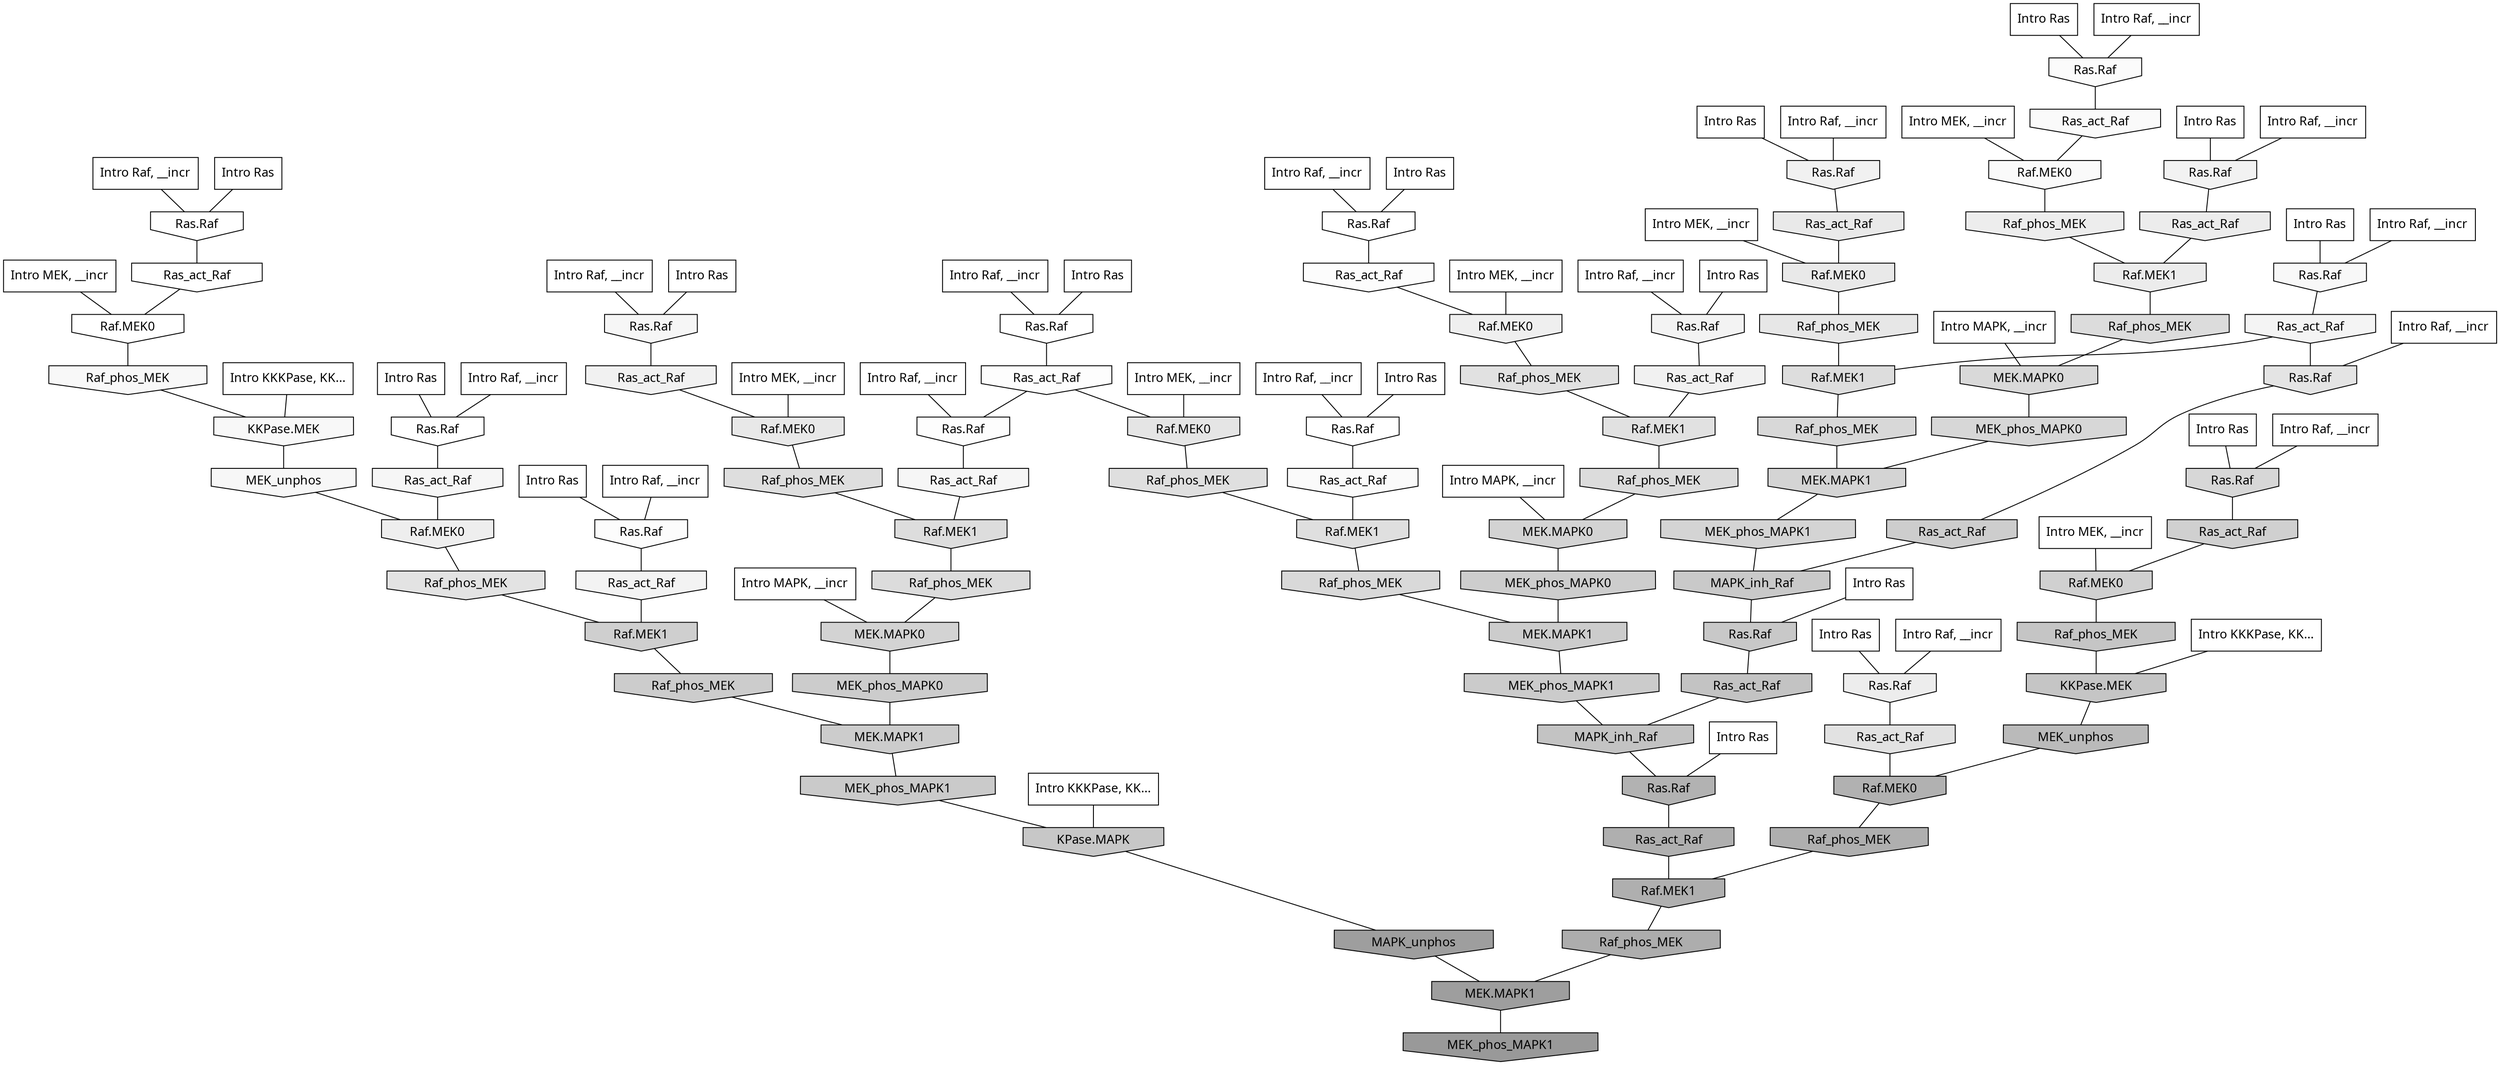 digraph G{
  rankdir="TB";
  ranksep=0.30;
  node [fontname="CMU Serif"];
  edge [fontname="CMU Serif"];
  
  0 [label="Intro Ras", shape=rectangle, style=filled, fillcolor="0.000 0.000 1.000"]
  
  6 [label="Intro Ras", shape=rectangle, style=filled, fillcolor="0.000 0.000 1.000"]
  
  10 [label="Intro Ras", shape=rectangle, style=filled, fillcolor="0.000 0.000 1.000"]
  
  13 [label="Intro Ras", shape=rectangle, style=filled, fillcolor="0.000 0.000 1.000"]
  
  19 [label="Intro Ras", shape=rectangle, style=filled, fillcolor="0.000 0.000 1.000"]
  
  29 [label="Intro Ras", shape=rectangle, style=filled, fillcolor="0.000 0.000 1.000"]
  
  31 [label="Intro Ras", shape=rectangle, style=filled, fillcolor="0.000 0.000 1.000"]
  
  35 [label="Intro Ras", shape=rectangle, style=filled, fillcolor="0.000 0.000 1.000"]
  
  37 [label="Intro Ras", shape=rectangle, style=filled, fillcolor="0.000 0.000 1.000"]
  
  44 [label="Intro Ras", shape=rectangle, style=filled, fillcolor="0.000 0.000 1.000"]
  
  60 [label="Intro Ras", shape=rectangle, style=filled, fillcolor="0.000 0.000 1.000"]
  
  71 [label="Intro Ras", shape=rectangle, style=filled, fillcolor="0.000 0.000 1.000"]
  
  72 [label="Intro Ras", shape=rectangle, style=filled, fillcolor="0.000 0.000 1.000"]
  
  78 [label="Intro Ras", shape=rectangle, style=filled, fillcolor="0.000 0.000 1.000"]
  
  84 [label="Intro Ras", shape=rectangle, style=filled, fillcolor="0.000 0.000 1.000"]
  
  89 [label="Intro Ras", shape=rectangle, style=filled, fillcolor="0.000 0.000 1.000"]
  
  112 [label="Intro Raf, __incr", shape=rectangle, style=filled, fillcolor="0.000 0.000 1.000"]
  
  170 [label="Intro Raf, __incr", shape=rectangle, style=filled, fillcolor="0.000 0.000 1.000"]
  
  192 [label="Intro Raf, __incr", shape=rectangle, style=filled, fillcolor="0.000 0.000 1.000"]
  
  298 [label="Intro Raf, __incr", shape=rectangle, style=filled, fillcolor="0.000 0.000 1.000"]
  
  308 [label="Intro Raf, __incr", shape=rectangle, style=filled, fillcolor="0.000 0.000 1.000"]
  
  379 [label="Intro Raf, __incr", shape=rectangle, style=filled, fillcolor="0.000 0.000 1.000"]
  
  394 [label="Intro Raf, __incr", shape=rectangle, style=filled, fillcolor="0.000 0.000 1.000"]
  
  438 [label="Intro Raf, __incr", shape=rectangle, style=filled, fillcolor="0.000 0.000 1.000"]
  
  510 [label="Intro Raf, __incr", shape=rectangle, style=filled, fillcolor="0.000 0.000 1.000"]
  
  549 [label="Intro Raf, __incr", shape=rectangle, style=filled, fillcolor="0.000 0.000 1.000"]
  
  668 [label="Intro Raf, __incr", shape=rectangle, style=filled, fillcolor="0.000 0.000 1.000"]
  
  815 [label="Intro Raf, __incr", shape=rectangle, style=filled, fillcolor="0.000 0.000 1.000"]
  
  873 [label="Intro Raf, __incr", shape=rectangle, style=filled, fillcolor="0.000 0.000 1.000"]
  
  1051 [label="Intro Raf, __incr", shape=rectangle, style=filled, fillcolor="0.000 0.000 1.000"]
  
  1052 [label="Intro Raf, __incr", shape=rectangle, style=filled, fillcolor="0.000 0.000 1.000"]
  
  1056 [label="Intro Raf, __incr", shape=rectangle, style=filled, fillcolor="0.000 0.000 1.000"]
  
  1176 [label="Intro MEK, __incr", shape=rectangle, style=filled, fillcolor="0.000 0.000 1.000"]
  
  1197 [label="Intro MEK, __incr", shape=rectangle, style=filled, fillcolor="0.000 0.000 1.000"]
  
  1289 [label="Intro MEK, __incr", shape=rectangle, style=filled, fillcolor="0.000 0.000 1.000"]
  
  1304 [label="Intro MEK, __incr", shape=rectangle, style=filled, fillcolor="0.000 0.000 1.000"]
  
  1313 [label="Intro MEK, __incr", shape=rectangle, style=filled, fillcolor="0.000 0.000 1.000"]
  
  1570 [label="Intro MEK, __incr", shape=rectangle, style=filled, fillcolor="0.000 0.000 1.000"]
  
  1920 [label="Intro MEK, __incr", shape=rectangle, style=filled, fillcolor="0.000 0.000 1.000"]
  
  2121 [label="Intro MAPK, __incr", shape=rectangle, style=filled, fillcolor="0.000 0.000 1.000"]
  
  2317 [label="Intro MAPK, __incr", shape=rectangle, style=filled, fillcolor="0.000 0.000 1.000"]
  
  2632 [label="Intro MAPK, __incr", shape=rectangle, style=filled, fillcolor="0.000 0.000 1.000"]
  
  3105 [label="Intro KKKPase, KK...", shape=rectangle, style=filled, fillcolor="0.000 0.000 1.000"]
  
  3128 [label="Intro KKKPase, KK...", shape=rectangle, style=filled, fillcolor="0.000 0.000 1.000"]
  
  3195 [label="Intro KKKPase, KK...", shape=rectangle, style=filled, fillcolor="0.000 0.000 1.000"]
  
  3224 [label="Ras.Raf", shape=invhouse, style=filled, fillcolor="0.000 0.000 1.000"]
  
  3234 [label="Ras.Raf", shape=invhouse, style=filled, fillcolor="0.000 0.000 1.000"]
  
  3258 [label="Ras.Raf", shape=invhouse, style=filled, fillcolor="0.000 0.000 1.000"]
  
  3262 [label="Ras.Raf", shape=invhouse, style=filled, fillcolor="0.000 0.000 1.000"]
  
  3316 [label="Ras_act_Raf", shape=invhouse, style=filled, fillcolor="0.000 0.000 0.999"]
  
  3318 [label="Raf.MEK0", shape=invhouse, style=filled, fillcolor="0.000 0.000 0.999"]
  
  3334 [label="Ras.Raf", shape=invhouse, style=filled, fillcolor="0.000 0.000 0.998"]
  
  3416 [label="Ras_act_Raf", shape=invhouse, style=filled, fillcolor="0.000 0.000 0.992"]
  
  3419 [label="Ras.Raf", shape=invhouse, style=filled, fillcolor="0.000 0.000 0.992"]
  
  3442 [label="Ras.Raf", shape=invhouse, style=filled, fillcolor="0.000 0.000 0.988"]
  
  3468 [label="Ras_act_Raf", shape=invhouse, style=filled, fillcolor="0.000 0.000 0.986"]
  
  3541 [label="Ras.Raf", shape=invhouse, style=filled, fillcolor="0.000 0.000 0.981"]
  
  3564 [label="Ras_act_Raf", shape=invhouse, style=filled, fillcolor="0.000 0.000 0.979"]
  
  3577 [label="Ras_act_Raf", shape=invhouse, style=filled, fillcolor="0.000 0.000 0.978"]
  
  3579 [label="Raf.MEK0", shape=invhouse, style=filled, fillcolor="0.000 0.000 0.978"]
  
  3713 [label="Ras.Raf", shape=invhouse, style=filled, fillcolor="0.000 0.000 0.970"]
  
  3730 [label="Raf_phos_MEK", shape=invhouse, style=filled, fillcolor="0.000 0.000 0.969"]
  
  3734 [label="KKPase.MEK", shape=invhouse, style=filled, fillcolor="0.000 0.000 0.969"]
  
  3765 [label="MEK_unphos", shape=invhouse, style=filled, fillcolor="0.000 0.000 0.968"]
  
  3906 [label="Ras_act_Raf", shape=invhouse, style=filled, fillcolor="0.000 0.000 0.962"]
  
  3951 [label="Ras.Raf", shape=invhouse, style=filled, fillcolor="0.000 0.000 0.961"]
  
  3960 [label="Ras_act_Raf", shape=invhouse, style=filled, fillcolor="0.000 0.000 0.961"]
  
  4102 [label="Ras_act_Raf", shape=invhouse, style=filled, fillcolor="0.000 0.000 0.956"]
  
  4212 [label="Ras_act_Raf", shape=invhouse, style=filled, fillcolor="0.000 0.000 0.952"]
  
  4248 [label="Ras.Raf", shape=invhouse, style=filled, fillcolor="0.000 0.000 0.950"]
  
  4345 [label="Ras.Raf", shape=invhouse, style=filled, fillcolor="0.000 0.000 0.946"]
  
  4408 [label="Ras_act_Raf", shape=invhouse, style=filled, fillcolor="0.000 0.000 0.944"]
  
  4447 [label="Ras.Raf", shape=invhouse, style=filled, fillcolor="0.000 0.000 0.943"]
  
  4448 [label="Ras_act_Raf", shape=invhouse, style=filled, fillcolor="0.000 0.000 0.943"]
  
  4711 [label="Raf.MEK0", shape=invhouse, style=filled, fillcolor="0.000 0.000 0.934"]
  
  4777 [label="Raf.MEK0", shape=invhouse, style=filled, fillcolor="0.000 0.000 0.932"]
  
  4858 [label="Raf_phos_MEK", shape=invhouse, style=filled, fillcolor="0.000 0.000 0.929"]
  
  4951 [label="Ras.Raf", shape=invhouse, style=filled, fillcolor="0.000 0.000 0.926"]
  
  4992 [label="Ras_act_Raf", shape=invhouse, style=filled, fillcolor="0.000 0.000 0.924"]
  
  4994 [label="Raf.MEK1", shape=invhouse, style=filled, fillcolor="0.000 0.000 0.924"]
  
  5391 [label="Ras_act_Raf", shape=invhouse, style=filled, fillcolor="0.000 0.000 0.913"]
  
  5393 [label="Raf.MEK0", shape=invhouse, style=filled, fillcolor="0.000 0.000 0.913"]
  
  5501 [label="Raf.MEK0", shape=invhouse, style=filled, fillcolor="0.000 0.000 0.909"]
  
  5564 [label="Raf_phos_MEK", shape=invhouse, style=filled, fillcolor="0.000 0.000 0.906"]
  
  5946 [label="Raf.MEK0", shape=invhouse, style=filled, fillcolor="0.000 0.000 0.896"]
  
  6106 [label="Ras.Raf", shape=invhouse, style=filled, fillcolor="0.000 0.000 0.891"]
  
  6260 [label="Raf_phos_MEK", shape=invhouse, style=filled, fillcolor="0.000 0.000 0.887"]
  
  6323 [label="Ras_act_Raf", shape=invhouse, style=filled, fillcolor="0.000 0.000 0.885"]
  
  6453 [label="Raf_phos_MEK", shape=invhouse, style=filled, fillcolor="0.000 0.000 0.882"]
  
  6614 [label="Raf.MEK1", shape=invhouse, style=filled, fillcolor="0.000 0.000 0.879"]
  
  6798 [label="Raf_phos_MEK", shape=invhouse, style=filled, fillcolor="0.000 0.000 0.875"]
  
  6831 [label="Raf.MEK1", shape=invhouse, style=filled, fillcolor="0.000 0.000 0.875"]
  
  7091 [label="Raf_phos_MEK", shape=invhouse, style=filled, fillcolor="0.000 0.000 0.870"]
  
  7398 [label="Raf.MEK1", shape=invhouse, style=filled, fillcolor="0.000 0.000 0.864"]
  
  7445 [label="Raf.MEK1", shape=invhouse, style=filled, fillcolor="0.000 0.000 0.864"]
  
  7458 [label="Raf_phos_MEK", shape=invhouse, style=filled, fillcolor="0.000 0.000 0.863"]
  
  7571 [label="Raf_phos_MEK", shape=invhouse, style=filled, fillcolor="0.000 0.000 0.862"]
  
  7647 [label="Raf_phos_MEK", shape=invhouse, style=filled, fillcolor="0.000 0.000 0.860"]
  
  8207 [label="MEK.MAPK0", shape=invhouse, style=filled, fillcolor="0.000 0.000 0.851"]
  
  8369 [label="Raf_phos_MEK", shape=invhouse, style=filled, fillcolor="0.000 0.000 0.848"]
  
  8631 [label="Raf_phos_MEK", shape=invhouse, style=filled, fillcolor="0.000 0.000 0.844"]
  
  8834 [label="MEK_phos_MAPK0", shape=invhouse, style=filled, fillcolor="0.000 0.000 0.840"]
  
  8892 [label="Ras.Raf", shape=invhouse, style=filled, fillcolor="0.000 0.000 0.840"]
  
  9654 [label="MEK.MAPK1", shape=invhouse, style=filled, fillcolor="0.000 0.000 0.830"]
  
  9716 [label="MEK_phos_MAPK1", shape=invhouse, style=filled, fillcolor="0.000 0.000 0.829"]
  
  9805 [label="MEK.MAPK0", shape=invhouse, style=filled, fillcolor="0.000 0.000 0.828"]
  
  10036 [label="MEK.MAPK0", shape=invhouse, style=filled, fillcolor="0.000 0.000 0.825"]
  
  11024 [label="Ras_act_Raf", shape=invhouse, style=filled, fillcolor="0.000 0.000 0.814"]
  
  11027 [label="Raf.MEK0", shape=invhouse, style=filled, fillcolor="0.000 0.000 0.814"]
  
  11221 [label="Raf.MEK1", shape=invhouse, style=filled, fillcolor="0.000 0.000 0.812"]
  
  12006 [label="Ras_act_Raf", shape=invhouse, style=filled, fillcolor="0.000 0.000 0.804"]
  
  12024 [label="MEK_phos_MAPK0", shape=invhouse, style=filled, fillcolor="0.000 0.000 0.804"]
  
  12450 [label="MEK.MAPK1", shape=invhouse, style=filled, fillcolor="0.000 0.000 0.800"]
  
  12486 [label="MEK_phos_MAPK0", shape=invhouse, style=filled, fillcolor="0.000 0.000 0.800"]
  
  12576 [label="Raf_phos_MEK", shape=invhouse, style=filled, fillcolor="0.000 0.000 0.799"]
  
  12579 [label="MEK.MAPK1", shape=invhouse, style=filled, fillcolor="0.000 0.000 0.799"]
  
  13200 [label="MEK_phos_MAPK1", shape=invhouse, style=filled, fillcolor="0.000 0.000 0.794"]
  
  13632 [label="MEK_phos_MAPK1", shape=invhouse, style=filled, fillcolor="0.000 0.000 0.790"]
  
  13852 [label="MAPK_inh_Raf", shape=invhouse, style=filled, fillcolor="0.000 0.000 0.788"]
  
  14594 [label="Ras.Raf", shape=invhouse, style=filled, fillcolor="0.000 0.000 0.783"]
  
  15113 [label="KPase.MAPK", shape=invhouse, style=filled, fillcolor="0.000 0.000 0.779"]
  
  15762 [label="Raf_phos_MEK", shape=invhouse, style=filled, fillcolor="0.000 0.000 0.773"]
  
  16037 [label="KKPase.MEK", shape=invhouse, style=filled, fillcolor="0.000 0.000 0.770"]
  
  16402 [label="Ras_act_Raf", shape=invhouse, style=filled, fillcolor="0.000 0.000 0.765"]
  
  16407 [label="MAPK_inh_Raf", shape=invhouse, style=filled, fillcolor="0.000 0.000 0.765"]
  
  18521 [label="MEK_unphos", shape=invhouse, style=filled, fillcolor="0.000 0.000 0.727"]
  
  19656 [label="Ras.Raf", shape=invhouse, style=filled, fillcolor="0.000 0.000 0.697"]
  
  19816 [label="Raf.MEK0", shape=invhouse, style=filled, fillcolor="0.000 0.000 0.693"]
  
  20054 [label="Raf_phos_MEK", shape=invhouse, style=filled, fillcolor="0.000 0.000 0.685"]
  
  20112 [label="Ras_act_Raf", shape=invhouse, style=filled, fillcolor="0.000 0.000 0.684"]
  
  20114 [label="Raf.MEK1", shape=invhouse, style=filled, fillcolor="0.000 0.000 0.684"]
  
  20321 [label="Raf_phos_MEK", shape=invhouse, style=filled, fillcolor="0.000 0.000 0.677"]
  
  21923 [label="MAPK_unphos", shape=invhouse, style=filled, fillcolor="0.000 0.000 0.620"]
  
  21924 [label="MEK.MAPK1", shape=invhouse, style=filled, fillcolor="0.000 0.000 0.620"]
  
  22476 [label="MEK_phos_MAPK1", shape=invhouse, style=filled, fillcolor="0.000 0.000 0.600"]
  
  
  21924 -> 22476 [dir=none, color="0.000 0.000 0.000"] 
  21923 -> 21924 [dir=none, color="0.000 0.000 0.000"] 
  20321 -> 21924 [dir=none, color="0.000 0.000 0.000"] 
  20114 -> 20321 [dir=none, color="0.000 0.000 0.000"] 
  20112 -> 20114 [dir=none, color="0.000 0.000 0.000"] 
  20054 -> 20114 [dir=none, color="0.000 0.000 0.000"] 
  19816 -> 20054 [dir=none, color="0.000 0.000 0.000"] 
  19656 -> 20112 [dir=none, color="0.000 0.000 0.000"] 
  18521 -> 19816 [dir=none, color="0.000 0.000 0.000"] 
  16407 -> 19656 [dir=none, color="0.000 0.000 0.000"] 
  16402 -> 16407 [dir=none, color="0.000 0.000 0.000"] 
  16037 -> 18521 [dir=none, color="0.000 0.000 0.000"] 
  15762 -> 16037 [dir=none, color="0.000 0.000 0.000"] 
  15113 -> 21923 [dir=none, color="0.000 0.000 0.000"] 
  14594 -> 16402 [dir=none, color="0.000 0.000 0.000"] 
  13852 -> 14594 [dir=none, color="0.000 0.000 0.000"] 
  13632 -> 15113 [dir=none, color="0.000 0.000 0.000"] 
  13200 -> 16407 [dir=none, color="0.000 0.000 0.000"] 
  12579 -> 13632 [dir=none, color="0.000 0.000 0.000"] 
  12576 -> 12579 [dir=none, color="0.000 0.000 0.000"] 
  12486 -> 12579 [dir=none, color="0.000 0.000 0.000"] 
  12450 -> 13200 [dir=none, color="0.000 0.000 0.000"] 
  12024 -> 12450 [dir=none, color="0.000 0.000 0.000"] 
  12006 -> 13852 [dir=none, color="0.000 0.000 0.000"] 
  11221 -> 12576 [dir=none, color="0.000 0.000 0.000"] 
  11027 -> 15762 [dir=none, color="0.000 0.000 0.000"] 
  11024 -> 11027 [dir=none, color="0.000 0.000 0.000"] 
  10036 -> 12486 [dir=none, color="0.000 0.000 0.000"] 
  9805 -> 12024 [dir=none, color="0.000 0.000 0.000"] 
  9716 -> 13852 [dir=none, color="0.000 0.000 0.000"] 
  9654 -> 9716 [dir=none, color="0.000 0.000 0.000"] 
  8892 -> 11024 [dir=none, color="0.000 0.000 0.000"] 
  8834 -> 9654 [dir=none, color="0.000 0.000 0.000"] 
  8631 -> 9654 [dir=none, color="0.000 0.000 0.000"] 
  8369 -> 12450 [dir=none, color="0.000 0.000 0.000"] 
  8207 -> 8834 [dir=none, color="0.000 0.000 0.000"] 
  7647 -> 9805 [dir=none, color="0.000 0.000 0.000"] 
  7571 -> 10036 [dir=none, color="0.000 0.000 0.000"] 
  7458 -> 8207 [dir=none, color="0.000 0.000 0.000"] 
  7445 -> 8631 [dir=none, color="0.000 0.000 0.000"] 
  7398 -> 7571 [dir=none, color="0.000 0.000 0.000"] 
  7091 -> 7398 [dir=none, color="0.000 0.000 0.000"] 
  6831 -> 8369 [dir=none, color="0.000 0.000 0.000"] 
  6798 -> 6831 [dir=none, color="0.000 0.000 0.000"] 
  6614 -> 7647 [dir=none, color="0.000 0.000 0.000"] 
  6453 -> 6614 [dir=none, color="0.000 0.000 0.000"] 
  6323 -> 19816 [dir=none, color="0.000 0.000 0.000"] 
  6260 -> 11221 [dir=none, color="0.000 0.000 0.000"] 
  6106 -> 12006 [dir=none, color="0.000 0.000 0.000"] 
  5946 -> 6798 [dir=none, color="0.000 0.000 0.000"] 
  5564 -> 7445 [dir=none, color="0.000 0.000 0.000"] 
  5501 -> 7091 [dir=none, color="0.000 0.000 0.000"] 
  5393 -> 5564 [dir=none, color="0.000 0.000 0.000"] 
  5391 -> 5393 [dir=none, color="0.000 0.000 0.000"] 
  4994 -> 7458 [dir=none, color="0.000 0.000 0.000"] 
  4992 -> 4994 [dir=none, color="0.000 0.000 0.000"] 
  4951 -> 6323 [dir=none, color="0.000 0.000 0.000"] 
  4858 -> 4994 [dir=none, color="0.000 0.000 0.000"] 
  4777 -> 6260 [dir=none, color="0.000 0.000 0.000"] 
  4711 -> 6453 [dir=none, color="0.000 0.000 0.000"] 
  4448 -> 5501 [dir=none, color="0.000 0.000 0.000"] 
  4447 -> 5391 [dir=none, color="0.000 0.000 0.000"] 
  4408 -> 6614 [dir=none, color="0.000 0.000 0.000"] 
  4345 -> 4992 [dir=none, color="0.000 0.000 0.000"] 
  4248 -> 4408 [dir=none, color="0.000 0.000 0.000"] 
  4212 -> 11221 [dir=none, color="0.000 0.000 0.000"] 
  4102 -> 6106 [dir=none, color="0.000 0.000 0.000"] 
  4102 -> 7445 [dir=none, color="0.000 0.000 0.000"] 
  3960 -> 7398 [dir=none, color="0.000 0.000 0.000"] 
  3951 -> 4448 [dir=none, color="0.000 0.000 0.000"] 
  3906 -> 4777 [dir=none, color="0.000 0.000 0.000"] 
  3765 -> 4777 [dir=none, color="0.000 0.000 0.000"] 
  3734 -> 3765 [dir=none, color="0.000 0.000 0.000"] 
  3730 -> 3734 [dir=none, color="0.000 0.000 0.000"] 
  3713 -> 4102 [dir=none, color="0.000 0.000 0.000"] 
  3579 -> 4858 [dir=none, color="0.000 0.000 0.000"] 
  3577 -> 3579 [dir=none, color="0.000 0.000 0.000"] 
  3564 -> 6831 [dir=none, color="0.000 0.000 0.000"] 
  3541 -> 3577 [dir=none, color="0.000 0.000 0.000"] 
  3468 -> 4711 [dir=none, color="0.000 0.000 0.000"] 
  3442 -> 4212 [dir=none, color="0.000 0.000 0.000"] 
  3419 -> 3960 [dir=none, color="0.000 0.000 0.000"] 
  3416 -> 3419 [dir=none, color="0.000 0.000 0.000"] 
  3416 -> 5946 [dir=none, color="0.000 0.000 0.000"] 
  3334 -> 3468 [dir=none, color="0.000 0.000 0.000"] 
  3318 -> 3730 [dir=none, color="0.000 0.000 0.000"] 
  3316 -> 3318 [dir=none, color="0.000 0.000 0.000"] 
  3262 -> 3416 [dir=none, color="0.000 0.000 0.000"] 
  3258 -> 3564 [dir=none, color="0.000 0.000 0.000"] 
  3234 -> 3316 [dir=none, color="0.000 0.000 0.000"] 
  3224 -> 3906 [dir=none, color="0.000 0.000 0.000"] 
  3195 -> 16037 [dir=none, color="0.000 0.000 0.000"] 
  3128 -> 15113 [dir=none, color="0.000 0.000 0.000"] 
  3105 -> 3734 [dir=none, color="0.000 0.000 0.000"] 
  2632 -> 9805 [dir=none, color="0.000 0.000 0.000"] 
  2317 -> 10036 [dir=none, color="0.000 0.000 0.000"] 
  2121 -> 8207 [dir=none, color="0.000 0.000 0.000"] 
  1920 -> 4711 [dir=none, color="0.000 0.000 0.000"] 
  1570 -> 3318 [dir=none, color="0.000 0.000 0.000"] 
  1313 -> 5501 [dir=none, color="0.000 0.000 0.000"] 
  1304 -> 11027 [dir=none, color="0.000 0.000 0.000"] 
  1289 -> 5946 [dir=none, color="0.000 0.000 0.000"] 
  1197 -> 5393 [dir=none, color="0.000 0.000 0.000"] 
  1176 -> 3579 [dir=none, color="0.000 0.000 0.000"] 
  1056 -> 3258 [dir=none, color="0.000 0.000 0.000"] 
  1052 -> 3713 [dir=none, color="0.000 0.000 0.000"] 
  1051 -> 4447 [dir=none, color="0.000 0.000 0.000"] 
  873 -> 3419 [dir=none, color="0.000 0.000 0.000"] 
  815 -> 8892 [dir=none, color="0.000 0.000 0.000"] 
  668 -> 3541 [dir=none, color="0.000 0.000 0.000"] 
  549 -> 3442 [dir=none, color="0.000 0.000 0.000"] 
  510 -> 4951 [dir=none, color="0.000 0.000 0.000"] 
  438 -> 6106 [dir=none, color="0.000 0.000 0.000"] 
  394 -> 3224 [dir=none, color="0.000 0.000 0.000"] 
  379 -> 4248 [dir=none, color="0.000 0.000 0.000"] 
  308 -> 3234 [dir=none, color="0.000 0.000 0.000"] 
  298 -> 3334 [dir=none, color="0.000 0.000 0.000"] 
  192 -> 4345 [dir=none, color="0.000 0.000 0.000"] 
  170 -> 3951 [dir=none, color="0.000 0.000 0.000"] 
  112 -> 3262 [dir=none, color="0.000 0.000 0.000"] 
  89 -> 3541 [dir=none, color="0.000 0.000 0.000"] 
  84 -> 4447 [dir=none, color="0.000 0.000 0.000"] 
  78 -> 3713 [dir=none, color="0.000 0.000 0.000"] 
  72 -> 19656 [dir=none, color="0.000 0.000 0.000"] 
  71 -> 3224 [dir=none, color="0.000 0.000 0.000"] 
  60 -> 3258 [dir=none, color="0.000 0.000 0.000"] 
  44 -> 14594 [dir=none, color="0.000 0.000 0.000"] 
  37 -> 4248 [dir=none, color="0.000 0.000 0.000"] 
  35 -> 4951 [dir=none, color="0.000 0.000 0.000"] 
  31 -> 4345 [dir=none, color="0.000 0.000 0.000"] 
  29 -> 3442 [dir=none, color="0.000 0.000 0.000"] 
  19 -> 3262 [dir=none, color="0.000 0.000 0.000"] 
  13 -> 3334 [dir=none, color="0.000 0.000 0.000"] 
  10 -> 3951 [dir=none, color="0.000 0.000 0.000"] 
  6 -> 8892 [dir=none, color="0.000 0.000 0.000"] 
  0 -> 3234 [dir=none, color="0.000 0.000 0.000"] 
  
  }
